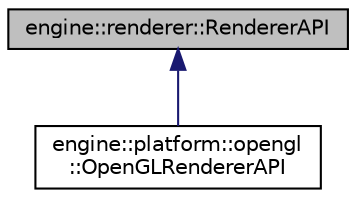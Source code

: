 digraph "engine::renderer::RendererAPI"
{
 // LATEX_PDF_SIZE
  edge [fontname="Helvetica",fontsize="10",labelfontname="Helvetica",labelfontsize="10"];
  node [fontname="Helvetica",fontsize="10",shape=record];
  Node1 [label="engine::renderer::RendererAPI",height=0.2,width=0.4,color="black", fillcolor="grey75", style="filled", fontcolor="black",tooltip="The Rendering API for displaying graphics through the engine api!"];
  Node1 -> Node2 [dir="back",color="midnightblue",fontsize="10",style="solid",fontname="Helvetica"];
  Node2 [label="engine::platform::opengl\l::OpenGLRendererAPI",height=0.2,width=0.4,color="black", fillcolor="white", style="filled",URL="$classengine_1_1platform_1_1opengl_1_1OpenGLRendererAPI.html",tooltip="The Rendering implementation for OpenGL."];
}
